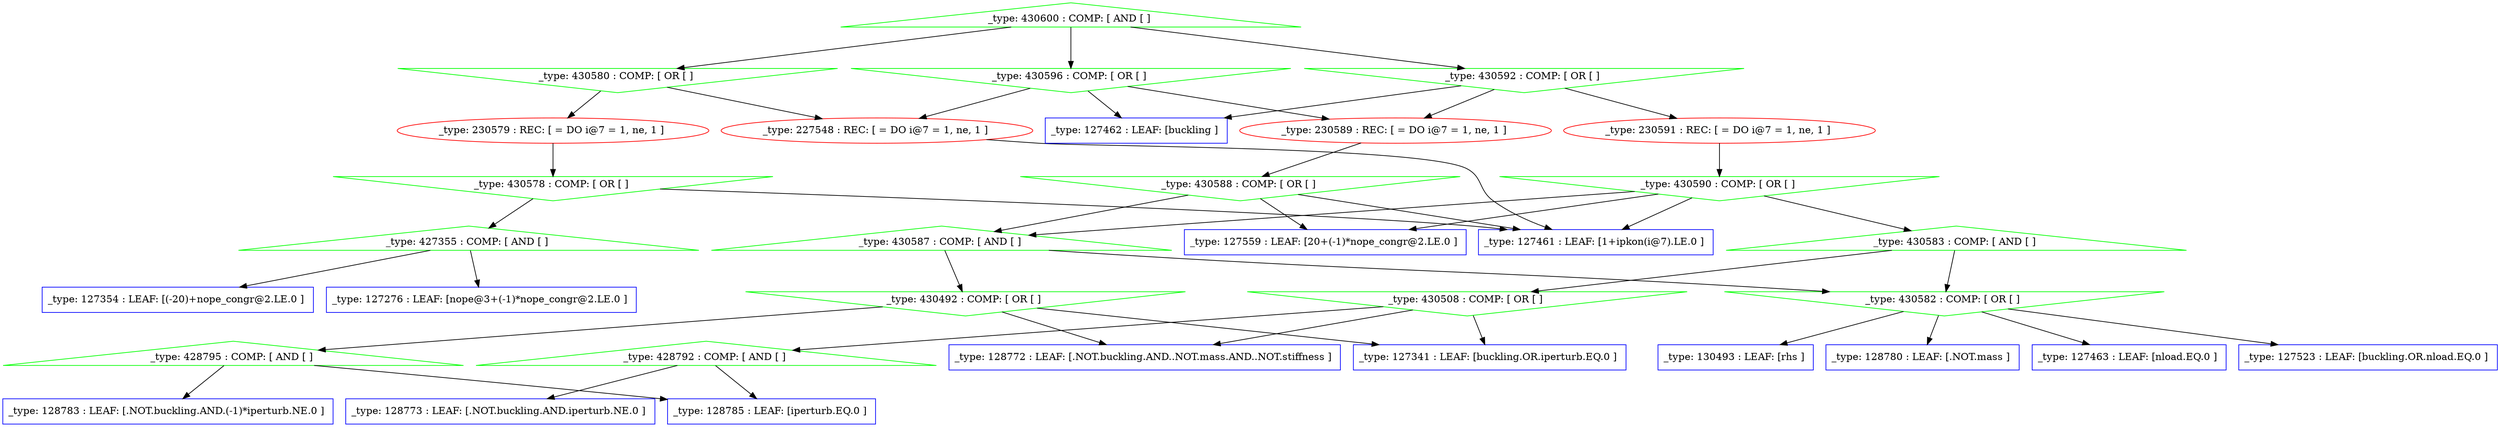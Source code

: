 
/* Automatically generated by Polaris */

digraph SOLVER { 
	ordering="out"; 
	"30600" [label="_type: 430600 : COMP: [ AND [ ] ", shape="triangle", color="green"];
	"30580" [label="_type: 430580 : COMP: [ OR [ ] ", shape="invtriangle", color="green"];
	"30579" [label="_type: 230579 : REC: [ = DO i@7 = 1, ne, 1 ] ", shape="ellipse", color="red"];
	"30578" [label="_type: 430578 : COMP: [ OR [ ] ", shape="invtriangle", color="green"];
	"27355" [label="_type: 427355 : COMP: [ AND [ ] ", shape="triangle", color="green"];
	"27354" [label="_type: 127354 : LEAF: [(-20)+nope_congr@2.LE.0 ] ", shape="box", color="blue"];
	"27355" -> "27354" [];
	"27276" [label="_type: 127276 : LEAF: [nope@3+(-1)*nope_congr@2.LE.0 ] ", shape="box", color="blue"];
	"27355" -> "27276" [];
	"30578" -> "27355" [];
	"27461" [label="_type: 127461 : LEAF: [1+ipkon(i@7).LE.0 ] ", shape="box", color="blue"];
	"30578" -> "27461" [];
	"30579" -> "30578" [];
	"30580" -> "30579" [];
	"27548" [label="_type: 227548 : REC: [ = DO i@7 = 1, ne, 1 ] ", shape="ellipse", color="red"];
	"27548" -> "27461" [];
	"30580" -> "27548" [];
	"30600" -> "30580" [];
	"30596" [label="_type: 430596 : COMP: [ OR [ ] ", shape="invtriangle", color="green"];
	"30596" -> "27548" [];
	"27462" [label="_type: 127462 : LEAF: [buckling ] ", shape="box", color="blue"];
	"30596" -> "27462" [];
	"30589" [label="_type: 230589 : REC: [ = DO i@7 = 1, ne, 1 ] ", shape="ellipse", color="red"];
	"30588" [label="_type: 430588 : COMP: [ OR [ ] ", shape="invtriangle", color="green"];
	"30587" [label="_type: 430587 : COMP: [ AND [ ] ", shape="triangle", color="green"];
	"30492" [label="_type: 430492 : COMP: [ OR [ ] ", shape="invtriangle", color="green"];
	"28795" [label="_type: 428795 : COMP: [ AND [ ] ", shape="triangle", color="green"];
	"28783" [label="_type: 128783 : LEAF: [.NOT.buckling.AND.(-1)*iperturb.NE.0 ] ", shape="box", color="blue"];
	"28795" -> "28783" [];
	"28785" [label="_type: 128785 : LEAF: [iperturb.EQ.0 ] ", shape="box", color="blue"];
	"28795" -> "28785" [];
	"30492" -> "28795" [];
	"28772" [label="_type: 128772 : LEAF: [.NOT.buckling.AND..NOT.mass.AND..NOT.stiffness ] ", shape="box", color="blue"];
	"30492" -> "28772" [];
	"27341" [label="_type: 127341 : LEAF: [buckling.OR.iperturb.EQ.0 ] ", shape="box", color="blue"];
	"30492" -> "27341" [];
	"30587" -> "30492" [];
	"30582" [label="_type: 430582 : COMP: [ OR [ ] ", shape="invtriangle", color="green"];
	"30493" [label="_type: 130493 : LEAF: [rhs ] ", shape="box", color="blue"];
	"30582" -> "30493" [];
	"28780" [label="_type: 128780 : LEAF: [.NOT.mass ] ", shape="box", color="blue"];
	"30582" -> "28780" [];
	"27463" [label="_type: 127463 : LEAF: [nload.EQ.0 ] ", shape="box", color="blue"];
	"30582" -> "27463" [];
	"27523" [label="_type: 127523 : LEAF: [buckling.OR.nload.EQ.0 ] ", shape="box", color="blue"];
	"30582" -> "27523" [];
	"30587" -> "30582" [];
	"30588" -> "30587" [];
	"27559" [label="_type: 127559 : LEAF: [20+(-1)*nope_congr@2.LE.0 ] ", shape="box", color="blue"];
	"30588" -> "27559" [];
	"30588" -> "27461" [];
	"30589" -> "30588" [];
	"30596" -> "30589" [];
	"30600" -> "30596" [];
	"30592" [label="_type: 430592 : COMP: [ OR [ ] ", shape="invtriangle", color="green"];
	"30592" -> "27462" [];
	"30592" -> "30589" [];
	"30591" [label="_type: 230591 : REC: [ = DO i@7 = 1, ne, 1 ] ", shape="ellipse", color="red"];
	"30590" [label="_type: 430590 : COMP: [ OR [ ] ", shape="invtriangle", color="green"];
	"30590" -> "30587" [];
	"30590" -> "27559" [];
	"30590" -> "27461" [];
	"30583" [label="_type: 430583 : COMP: [ AND [ ] ", shape="triangle", color="green"];
	"30508" [label="_type: 430508 : COMP: [ OR [ ] ", shape="invtriangle", color="green"];
	"28792" [label="_type: 428792 : COMP: [ AND [ ] ", shape="triangle", color="green"];
	"28773" [label="_type: 128773 : LEAF: [.NOT.buckling.AND.iperturb.NE.0 ] ", shape="box", color="blue"];
	"28792" -> "28773" [];
	"28792" -> "28785" [];
	"30508" -> "28792" [];
	"30508" -> "28772" [];
	"30508" -> "27341" [];
	"30583" -> "30508" [];
	"30583" -> "30582" [];
	"30590" -> "30583" [];
	"30591" -> "30590" [];
	"30592" -> "30591" [];
	"30600" -> "30592" [];
}
/* End of file */